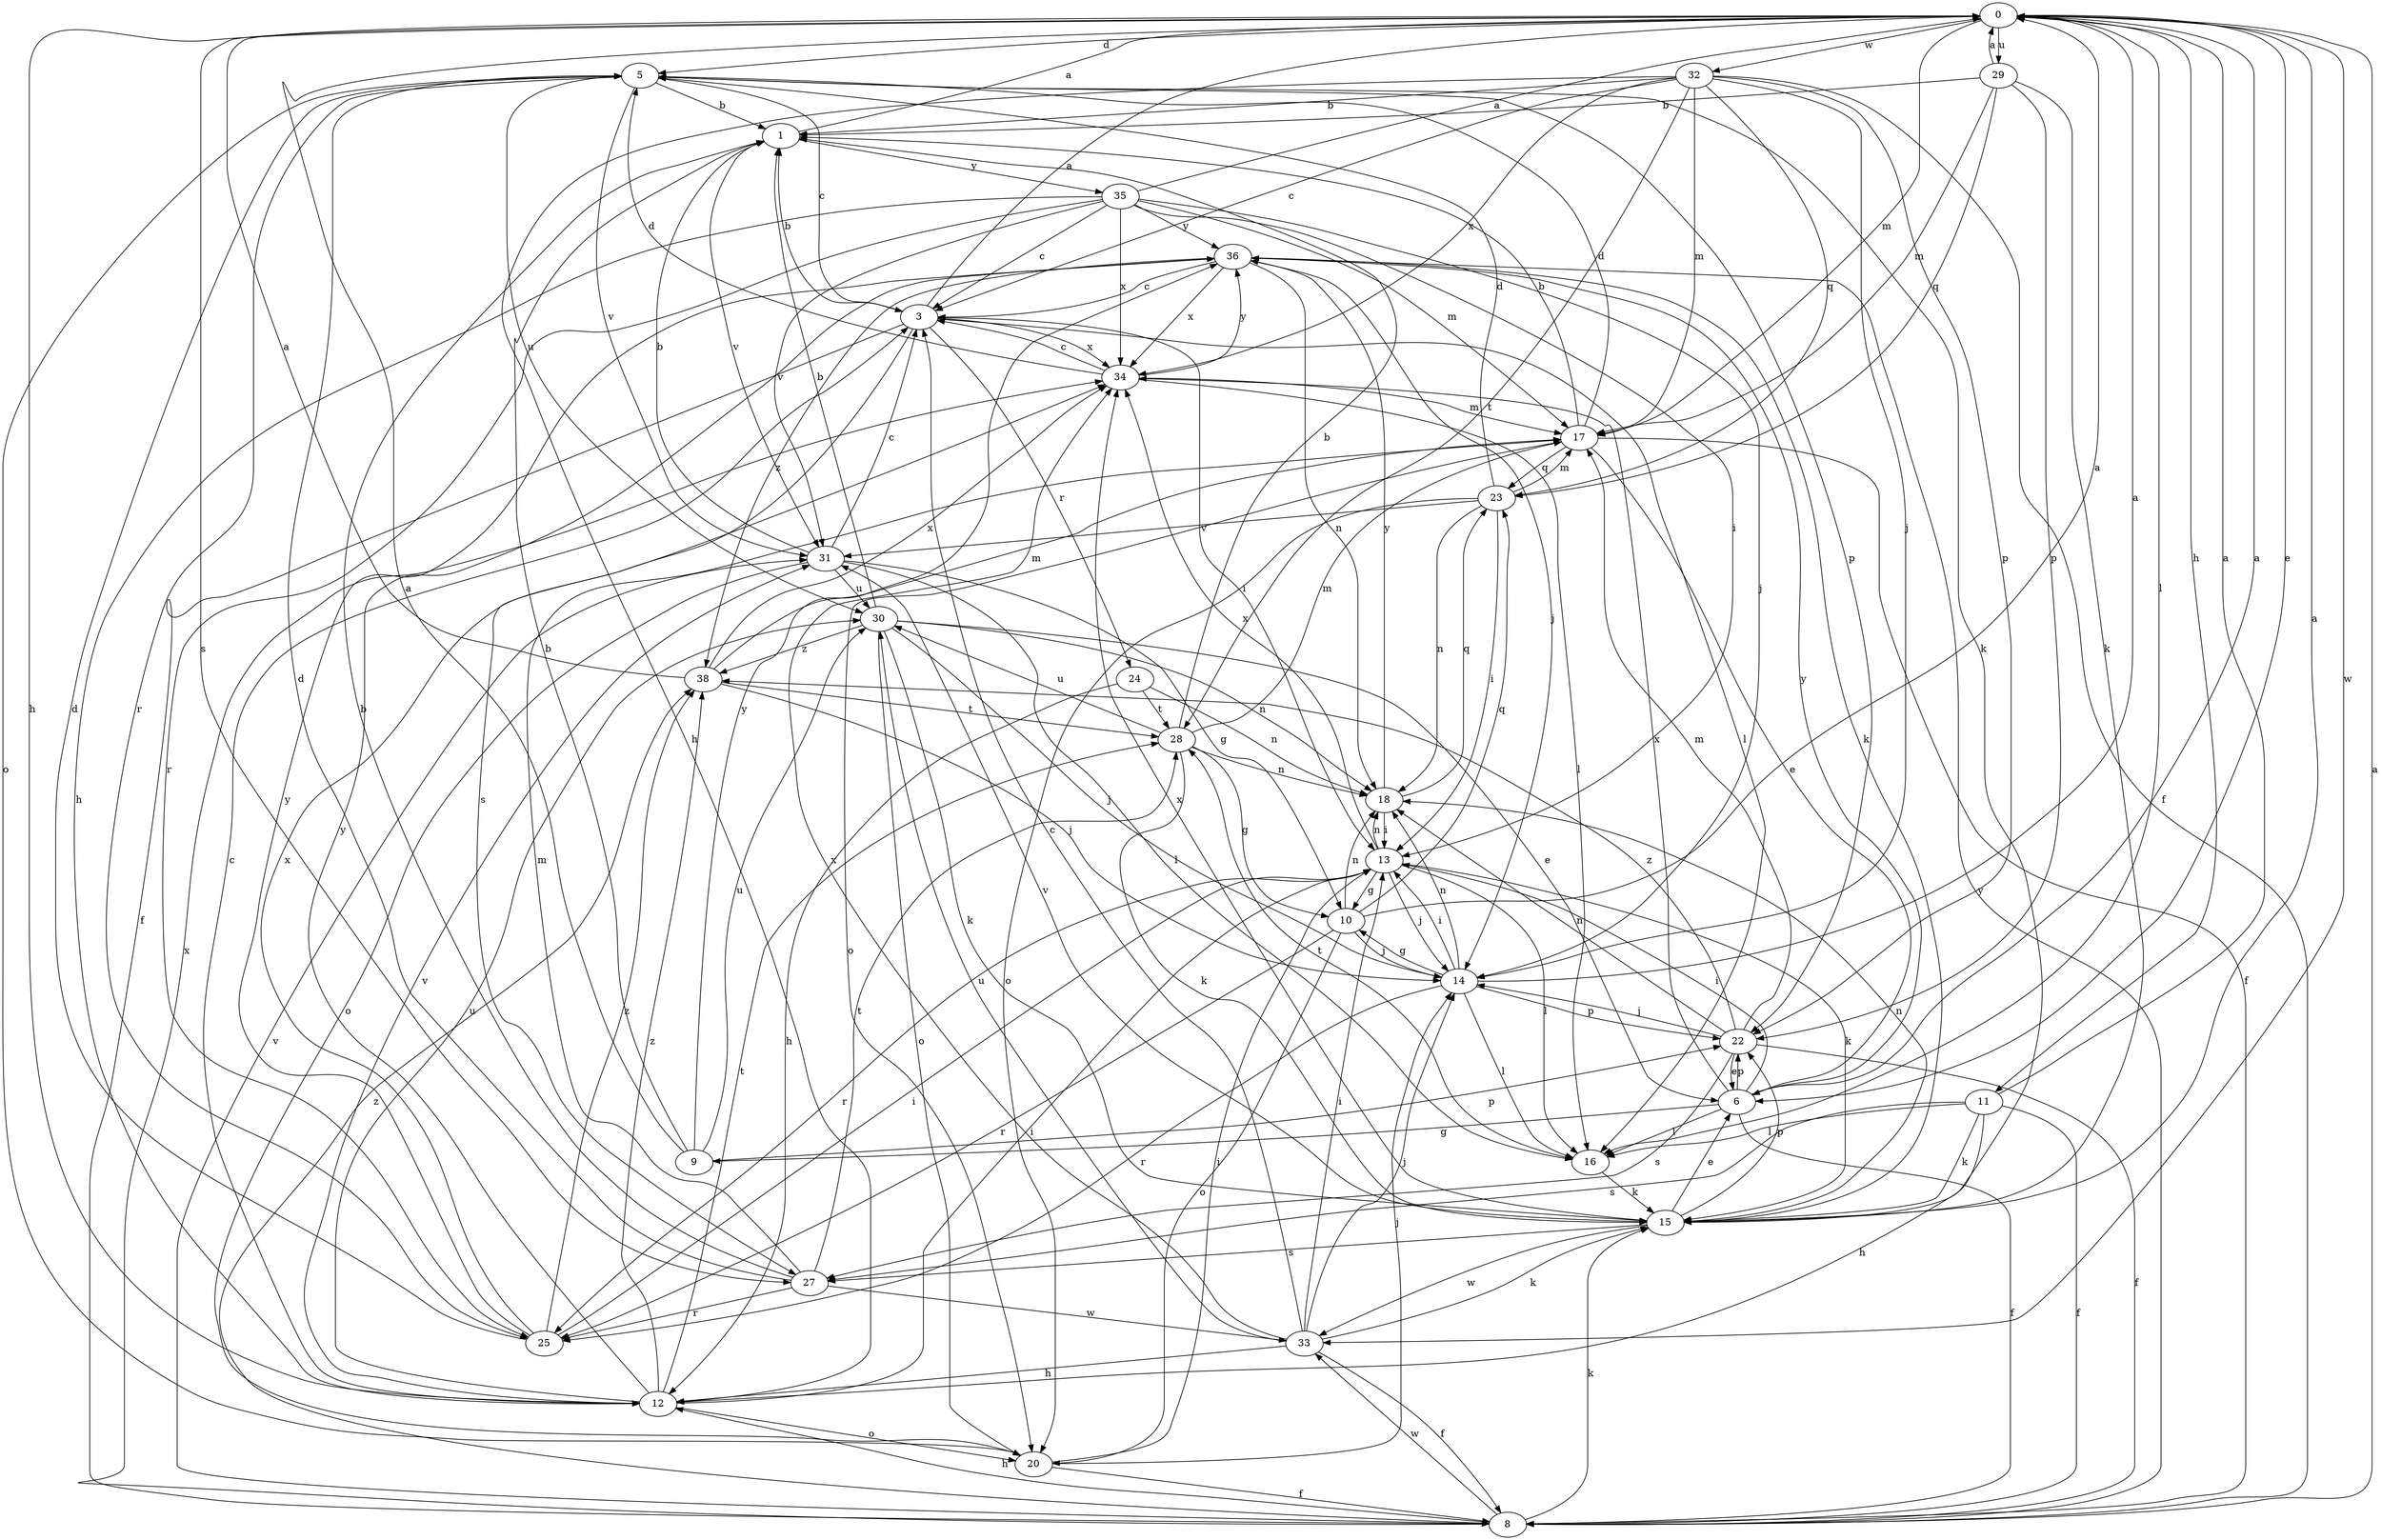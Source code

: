 strict digraph  {
0;
1;
3;
5;
6;
8;
9;
10;
11;
12;
13;
14;
15;
16;
17;
18;
20;
22;
23;
24;
25;
27;
28;
29;
30;
31;
32;
33;
34;
35;
36;
38;
0 -> 5  [label=d];
0 -> 6  [label=e];
0 -> 11  [label=h];
0 -> 12  [label=h];
0 -> 16  [label=l];
0 -> 17  [label=m];
0 -> 27  [label=s];
0 -> 29  [label=u];
0 -> 32  [label=w];
0 -> 33  [label=w];
1 -> 0  [label=a];
1 -> 31  [label=v];
1 -> 35  [label=y];
3 -> 0  [label=a];
3 -> 1  [label=b];
3 -> 8  [label=f];
3 -> 13  [label=i];
3 -> 16  [label=l];
3 -> 24  [label=r];
3 -> 27  [label=s];
3 -> 34  [label=x];
5 -> 1  [label=b];
5 -> 3  [label=c];
5 -> 15  [label=k];
5 -> 20  [label=o];
5 -> 22  [label=p];
5 -> 25  [label=r];
5 -> 30  [label=u];
5 -> 31  [label=v];
6 -> 0  [label=a];
6 -> 8  [label=f];
6 -> 9  [label=g];
6 -> 13  [label=i];
6 -> 16  [label=l];
6 -> 22  [label=p];
6 -> 34  [label=x];
6 -> 36  [label=y];
8 -> 0  [label=a];
8 -> 12  [label=h];
8 -> 15  [label=k];
8 -> 31  [label=v];
8 -> 33  [label=w];
8 -> 34  [label=x];
8 -> 36  [label=y];
8 -> 38  [label=z];
9 -> 0  [label=a];
9 -> 1  [label=b];
9 -> 22  [label=p];
9 -> 30  [label=u];
9 -> 36  [label=y];
10 -> 0  [label=a];
10 -> 14  [label=j];
10 -> 18  [label=n];
10 -> 20  [label=o];
10 -> 23  [label=q];
10 -> 25  [label=r];
11 -> 0  [label=a];
11 -> 8  [label=f];
11 -> 12  [label=h];
11 -> 15  [label=k];
11 -> 16  [label=l];
11 -> 27  [label=s];
12 -> 3  [label=c];
12 -> 13  [label=i];
12 -> 20  [label=o];
12 -> 28  [label=t];
12 -> 30  [label=u];
12 -> 31  [label=v];
12 -> 36  [label=y];
12 -> 38  [label=z];
13 -> 10  [label=g];
13 -> 14  [label=j];
13 -> 15  [label=k];
13 -> 16  [label=l];
13 -> 18  [label=n];
13 -> 25  [label=r];
13 -> 34  [label=x];
14 -> 0  [label=a];
14 -> 10  [label=g];
14 -> 13  [label=i];
14 -> 16  [label=l];
14 -> 18  [label=n];
14 -> 22  [label=p];
14 -> 25  [label=r];
15 -> 0  [label=a];
15 -> 6  [label=e];
15 -> 18  [label=n];
15 -> 22  [label=p];
15 -> 27  [label=s];
15 -> 31  [label=v];
15 -> 33  [label=w];
15 -> 34  [label=x];
16 -> 15  [label=k];
16 -> 28  [label=t];
17 -> 1  [label=b];
17 -> 5  [label=d];
17 -> 6  [label=e];
17 -> 8  [label=f];
17 -> 20  [label=o];
17 -> 23  [label=q];
18 -> 13  [label=i];
18 -> 23  [label=q];
18 -> 36  [label=y];
20 -> 8  [label=f];
20 -> 13  [label=i];
20 -> 14  [label=j];
22 -> 6  [label=e];
22 -> 8  [label=f];
22 -> 14  [label=j];
22 -> 17  [label=m];
22 -> 18  [label=n];
22 -> 27  [label=s];
22 -> 38  [label=z];
23 -> 5  [label=d];
23 -> 13  [label=i];
23 -> 17  [label=m];
23 -> 18  [label=n];
23 -> 20  [label=o];
23 -> 31  [label=v];
24 -> 12  [label=h];
24 -> 18  [label=n];
24 -> 28  [label=t];
25 -> 5  [label=d];
25 -> 13  [label=i];
25 -> 34  [label=x];
25 -> 36  [label=y];
25 -> 38  [label=z];
27 -> 1  [label=b];
27 -> 5  [label=d];
27 -> 17  [label=m];
27 -> 25  [label=r];
27 -> 28  [label=t];
27 -> 33  [label=w];
28 -> 1  [label=b];
28 -> 10  [label=g];
28 -> 15  [label=k];
28 -> 17  [label=m];
28 -> 18  [label=n];
28 -> 30  [label=u];
29 -> 0  [label=a];
29 -> 1  [label=b];
29 -> 15  [label=k];
29 -> 17  [label=m];
29 -> 22  [label=p];
29 -> 23  [label=q];
30 -> 1  [label=b];
30 -> 6  [label=e];
30 -> 14  [label=j];
30 -> 15  [label=k];
30 -> 18  [label=n];
30 -> 20  [label=o];
30 -> 38  [label=z];
31 -> 1  [label=b];
31 -> 3  [label=c];
31 -> 10  [label=g];
31 -> 16  [label=l];
31 -> 20  [label=o];
31 -> 30  [label=u];
32 -> 1  [label=b];
32 -> 3  [label=c];
32 -> 8  [label=f];
32 -> 12  [label=h];
32 -> 14  [label=j];
32 -> 17  [label=m];
32 -> 22  [label=p];
32 -> 23  [label=q];
32 -> 28  [label=t];
32 -> 34  [label=x];
33 -> 3  [label=c];
33 -> 8  [label=f];
33 -> 12  [label=h];
33 -> 13  [label=i];
33 -> 14  [label=j];
33 -> 15  [label=k];
33 -> 30  [label=u];
33 -> 34  [label=x];
34 -> 3  [label=c];
34 -> 5  [label=d];
34 -> 16  [label=l];
34 -> 17  [label=m];
34 -> 36  [label=y];
35 -> 0  [label=a];
35 -> 3  [label=c];
35 -> 12  [label=h];
35 -> 13  [label=i];
35 -> 14  [label=j];
35 -> 17  [label=m];
35 -> 25  [label=r];
35 -> 31  [label=v];
35 -> 34  [label=x];
35 -> 36  [label=y];
36 -> 3  [label=c];
36 -> 14  [label=j];
36 -> 15  [label=k];
36 -> 18  [label=n];
36 -> 34  [label=x];
36 -> 38  [label=z];
38 -> 0  [label=a];
38 -> 14  [label=j];
38 -> 17  [label=m];
38 -> 28  [label=t];
38 -> 34  [label=x];
}
